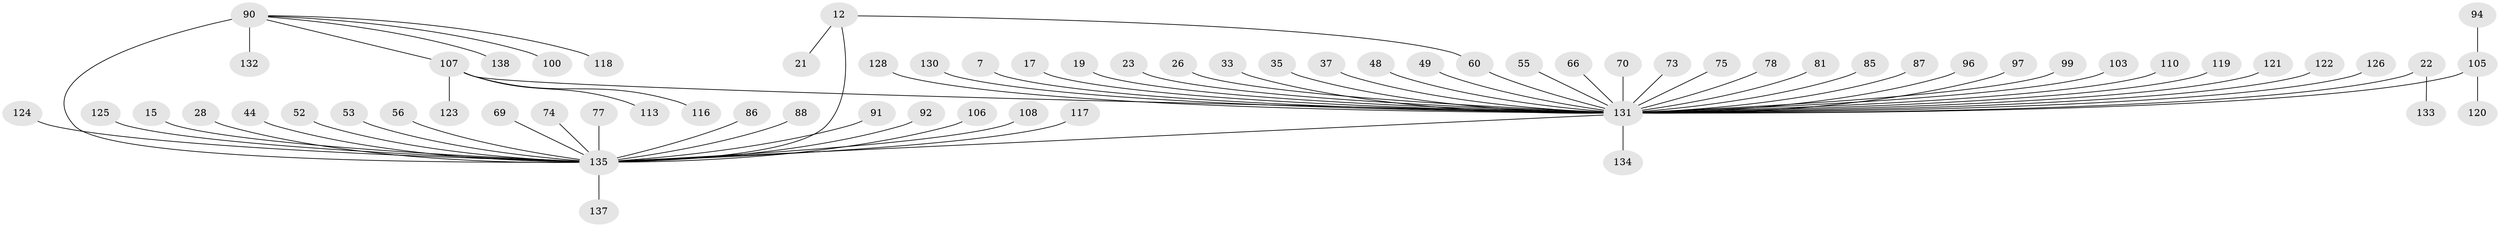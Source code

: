 // original degree distribution, {24: 0.007246376811594203, 2: 0.21739130434782608, 22: 0.007246376811594203, 4: 0.07246376811594203, 12: 0.007246376811594203, 1: 0.572463768115942, 3: 0.07246376811594203, 6: 0.007246376811594203, 13: 0.007246376811594203, 5: 0.021739130434782608, 9: 0.007246376811594203}
// Generated by graph-tools (version 1.1) at 2025/51/03/04/25 21:51:45]
// undirected, 69 vertices, 70 edges
graph export_dot {
graph [start="1"]
  node [color=gray90,style=filled];
  7;
  12 [super="+6"];
  15;
  17;
  19;
  21;
  22;
  23;
  26;
  28;
  33 [super="+10"];
  35;
  37 [super="+9"];
  44;
  48;
  49;
  52;
  53;
  55 [super="+45"];
  56;
  60 [super="+32"];
  66;
  69;
  70 [super="+14"];
  73;
  74;
  75;
  77;
  78;
  81;
  85;
  86;
  87;
  88;
  90 [super="+51"];
  91 [super="+64+68"];
  92;
  94;
  96;
  97;
  99 [super="+93"];
  100;
  103;
  105 [super="+82"];
  106;
  107 [super="+31+20+57+62+89+71+4+36+84+95+102"];
  108;
  110 [super="+54"];
  113 [super="+42+67+111"];
  116;
  117;
  118 [super="+76"];
  119;
  120;
  121;
  122;
  123;
  124 [super="+112"];
  125;
  126 [super="+58"];
  128;
  130;
  131 [super="+18+43+3"];
  132;
  133 [super="+40"];
  134 [super="+46+79"];
  135 [super="+129+114+115+5"];
  137;
  138 [super="+136"];
  7 -- 131;
  12 -- 21;
  12 -- 60;
  12 -- 135 [weight=2];
  15 -- 135;
  17 -- 131;
  19 -- 131;
  22 -- 131 [weight=2];
  22 -- 133;
  23 -- 131;
  26 -- 131;
  28 -- 135;
  33 -- 131;
  35 -- 131;
  37 -- 131;
  44 -- 135;
  48 -- 131;
  49 -- 131;
  52 -- 135;
  53 -- 135;
  55 -- 131 [weight=2];
  56 -- 135;
  60 -- 131;
  66 -- 131;
  69 -- 135;
  70 -- 131;
  73 -- 131;
  74 -- 135;
  75 -- 131;
  77 -- 135;
  78 -- 131;
  81 -- 131;
  85 -- 131;
  86 -- 135;
  87 -- 131;
  88 -- 135;
  90 -- 100;
  90 -- 132;
  90 -- 107;
  90 -- 135 [weight=4];
  90 -- 118;
  90 -- 138;
  91 -- 135;
  92 -- 135;
  94 -- 105;
  96 -- 131;
  97 -- 131;
  99 -- 131;
  103 -- 131;
  105 -- 120;
  105 -- 131 [weight=4];
  106 -- 135;
  107 -- 116;
  107 -- 123;
  107 -- 131 [weight=2];
  107 -- 113;
  108 -- 135;
  110 -- 131 [weight=3];
  117 -- 135;
  119 -- 131;
  121 -- 131;
  122 -- 131;
  124 -- 135;
  125 -- 135;
  126 -- 131;
  128 -- 131;
  130 -- 131;
  131 -- 134;
  131 -- 135 [weight=5];
  135 -- 137;
}
